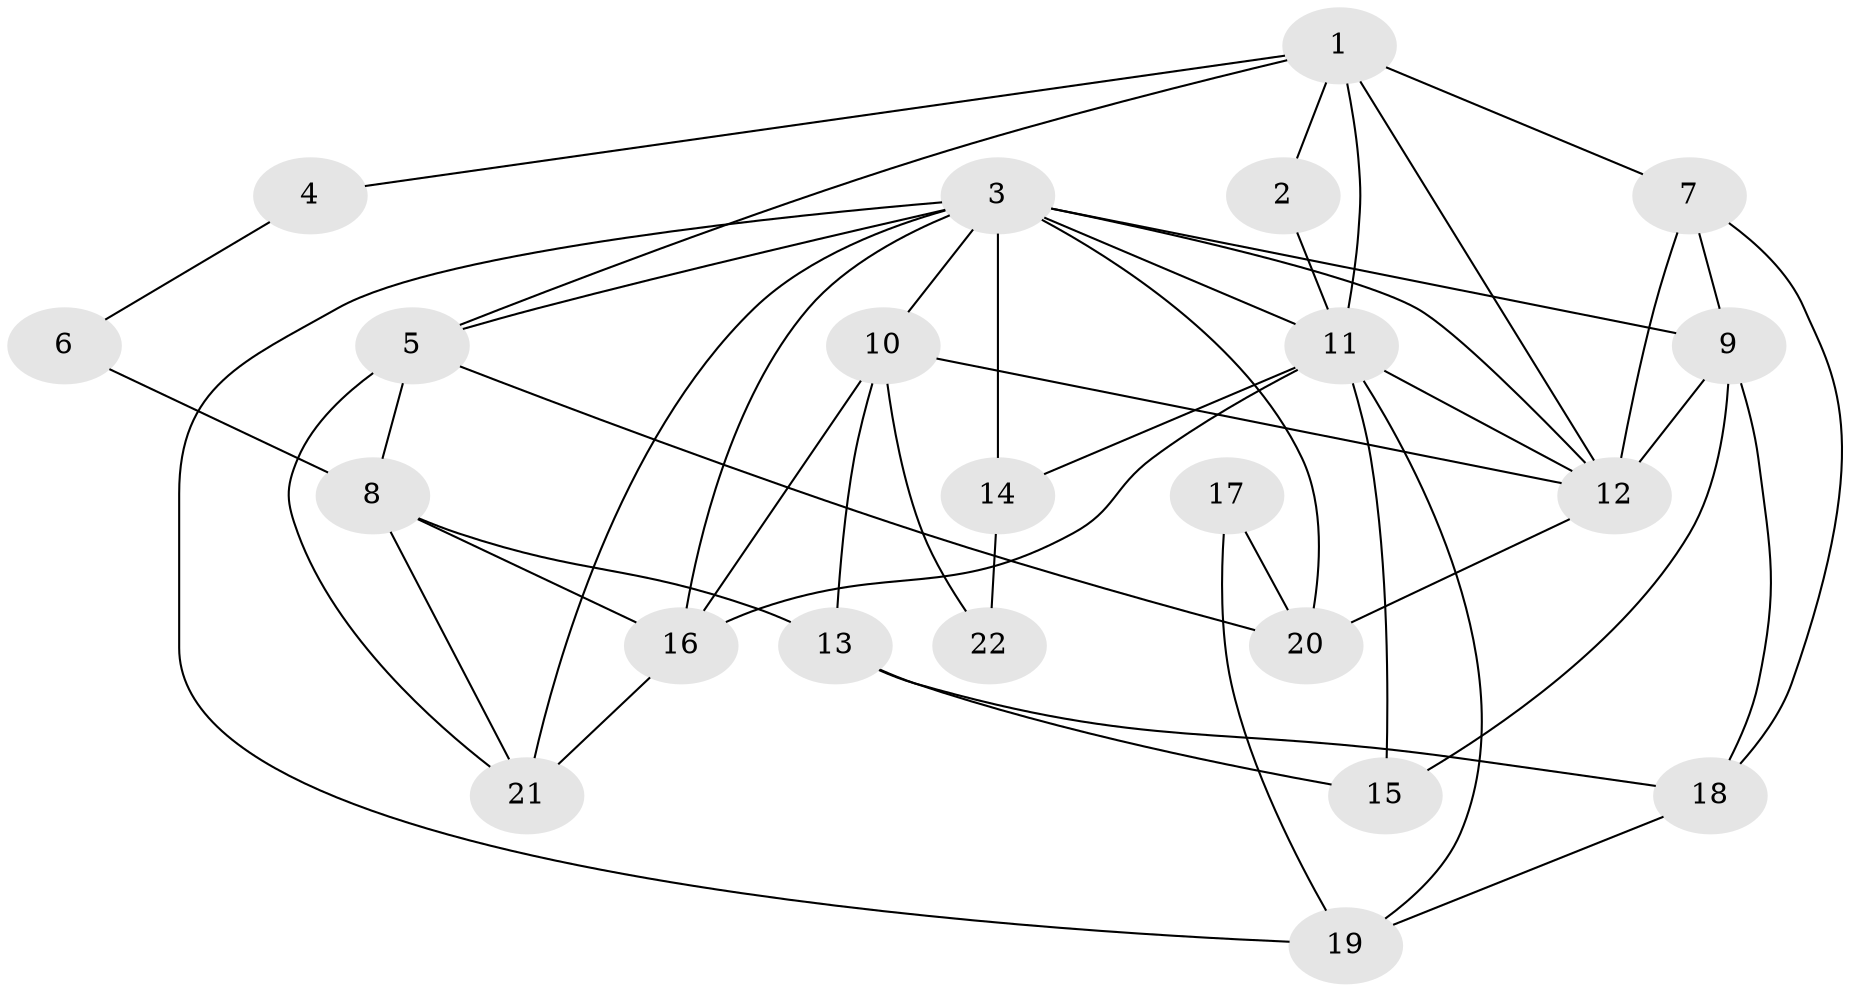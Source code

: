 // original degree distribution, {9: 0.014084507042253521, 5: 0.1267605633802817, 7: 0.028169014084507043, 6: 0.028169014084507043, 3: 0.2535211267605634, 4: 0.09859154929577464, 1: 0.22535211267605634, 2: 0.22535211267605634}
// Generated by graph-tools (version 1.1) at 2025/36/03/04/25 23:36:07]
// undirected, 22 vertices, 48 edges
graph export_dot {
  node [color=gray90,style=filled];
  1;
  2;
  3;
  4;
  5;
  6;
  7;
  8;
  9;
  10;
  11;
  12;
  13;
  14;
  15;
  16;
  17;
  18;
  19;
  20;
  21;
  22;
  1 -- 2 [weight=1.0];
  1 -- 4 [weight=1.0];
  1 -- 5 [weight=1.0];
  1 -- 7 [weight=1.0];
  1 -- 11 [weight=1.0];
  1 -- 12 [weight=1.0];
  2 -- 11 [weight=1.0];
  3 -- 5 [weight=1.0];
  3 -- 9 [weight=2.0];
  3 -- 10 [weight=1.0];
  3 -- 11 [weight=1.0];
  3 -- 12 [weight=1.0];
  3 -- 14 [weight=2.0];
  3 -- 16 [weight=1.0];
  3 -- 19 [weight=1.0];
  3 -- 20 [weight=2.0];
  3 -- 21 [weight=1.0];
  4 -- 6 [weight=1.0];
  5 -- 8 [weight=2.0];
  5 -- 20 [weight=1.0];
  5 -- 21 [weight=1.0];
  6 -- 8 [weight=1.0];
  7 -- 9 [weight=1.0];
  7 -- 12 [weight=1.0];
  7 -- 18 [weight=1.0];
  8 -- 13 [weight=1.0];
  8 -- 16 [weight=1.0];
  8 -- 21 [weight=1.0];
  9 -- 12 [weight=2.0];
  9 -- 15 [weight=2.0];
  9 -- 18 [weight=1.0];
  10 -- 12 [weight=1.0];
  10 -- 13 [weight=1.0];
  10 -- 16 [weight=1.0];
  10 -- 22 [weight=1.0];
  11 -- 12 [weight=1.0];
  11 -- 14 [weight=2.0];
  11 -- 15 [weight=1.0];
  11 -- 16 [weight=1.0];
  11 -- 19 [weight=1.0];
  12 -- 20 [weight=1.0];
  13 -- 15 [weight=1.0];
  13 -- 18 [weight=1.0];
  14 -- 22 [weight=1.0];
  16 -- 21 [weight=1.0];
  17 -- 19 [weight=1.0];
  17 -- 20 [weight=1.0];
  18 -- 19 [weight=1.0];
}
